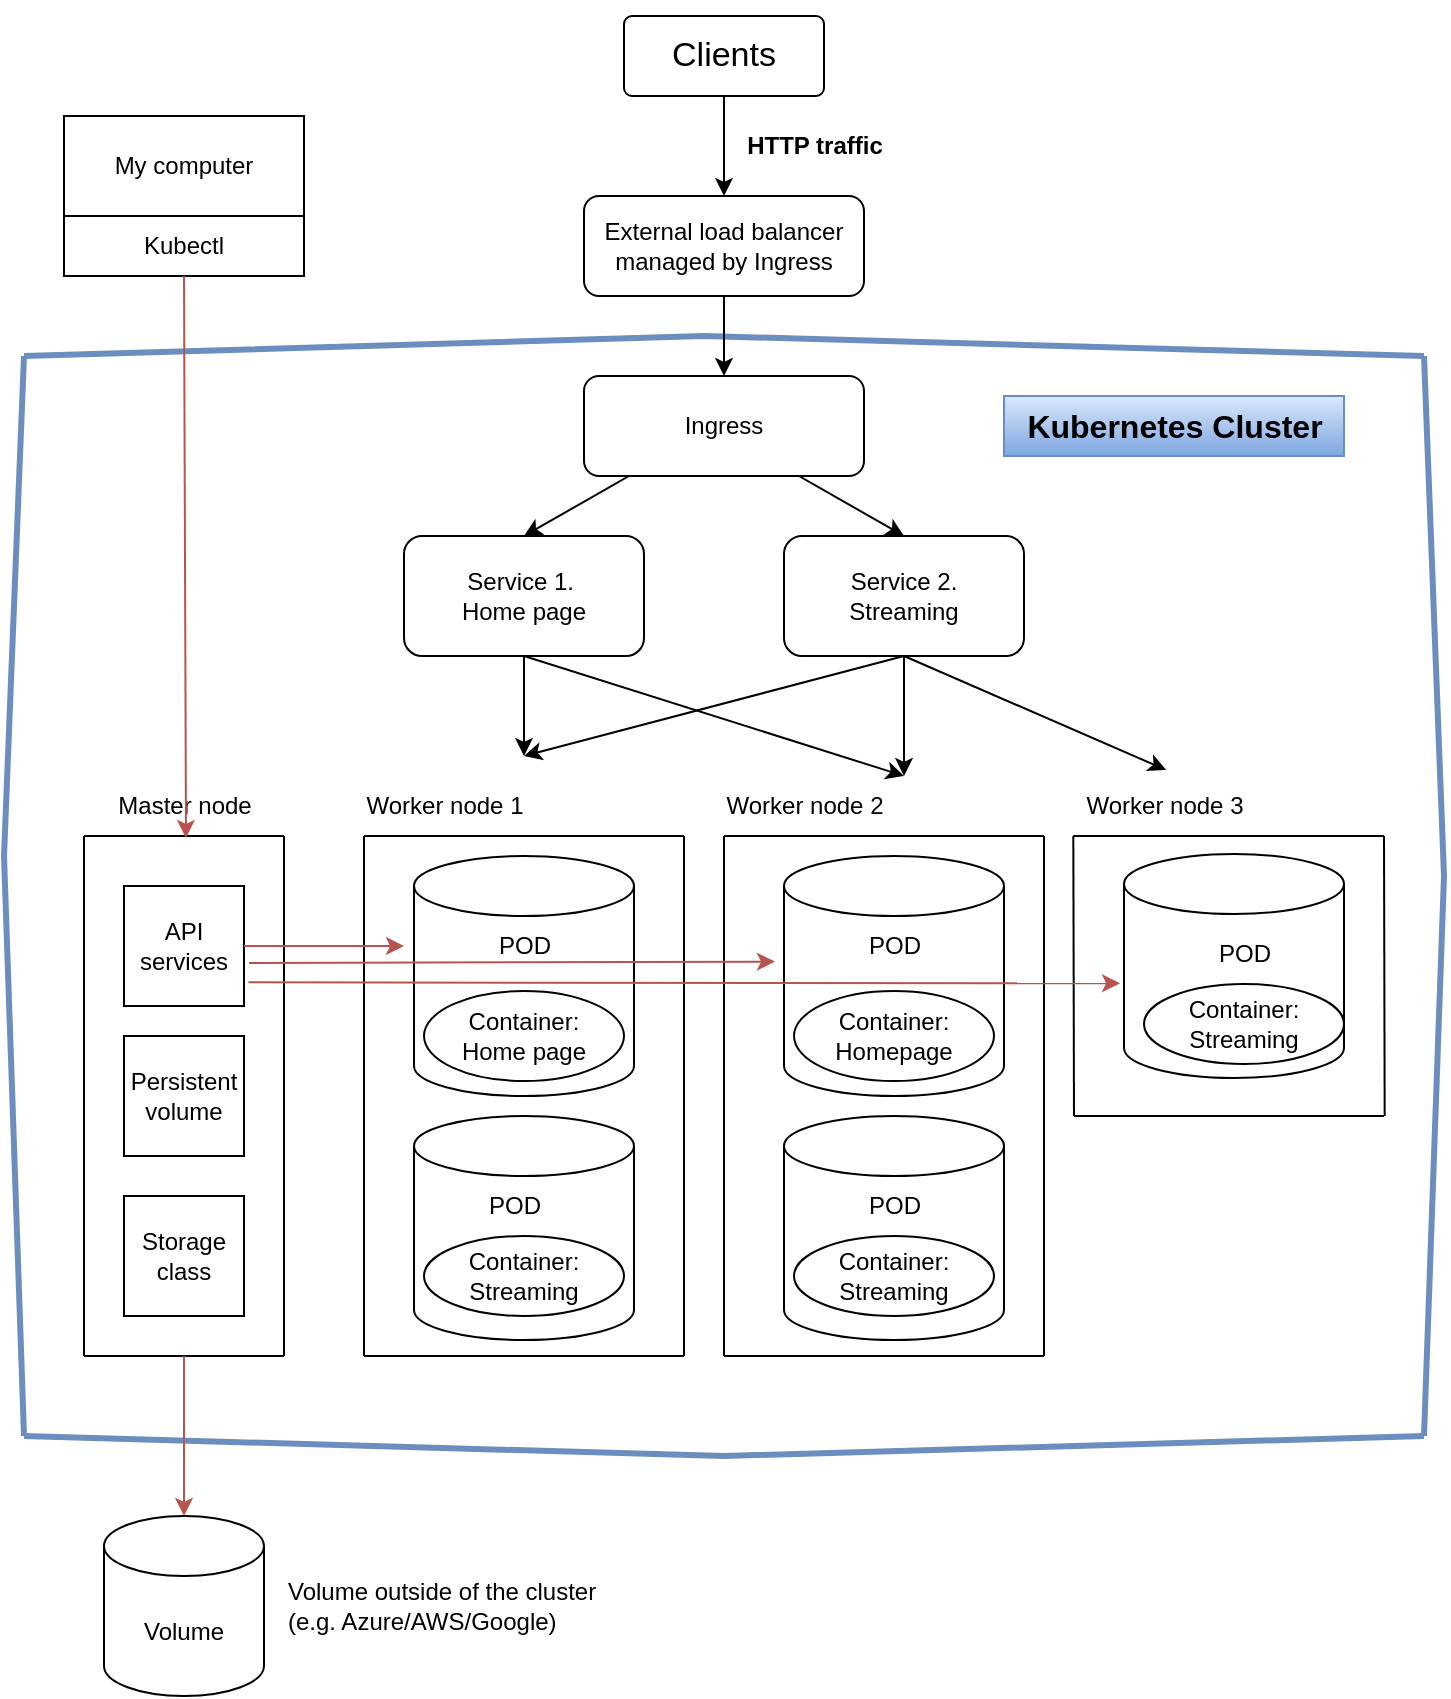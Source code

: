 <mxfile version="21.3.2" type="github">
  <diagram name="Sivu-1" id="sKDdfknFH7Cz9x-xk31o">
    <mxGraphModel dx="1342" dy="854" grid="1" gridSize="10" guides="1" tooltips="1" connect="1" arrows="1" fold="1" page="1" pageScale="1" pageWidth="827" pageHeight="1169" math="0" shadow="0">
      <root>
        <mxCell id="0" />
        <mxCell id="1" parent="0" />
        <mxCell id="ZEjh7lJmkJP0OWDX7xh0-1" value="External load balancer managed by Ingress" style="rounded=1;whiteSpace=wrap;html=1;" parent="1" vertex="1">
          <mxGeometry x="330" y="200" width="140" height="50" as="geometry" />
        </mxCell>
        <mxCell id="ZEjh7lJmkJP0OWDX7xh0-2" value="" style="endArrow=classic;html=1;rounded=0;entryX=0.5;entryY=0;entryDx=0;entryDy=0;" parent="1" target="ZEjh7lJmkJP0OWDX7xh0-1" edge="1">
          <mxGeometry width="50" height="50" relative="1" as="geometry">
            <mxPoint x="400" y="110" as="sourcePoint" />
            <mxPoint x="440" y="260" as="targetPoint" />
          </mxGeometry>
        </mxCell>
        <mxCell id="ZEjh7lJmkJP0OWDX7xh0-4" style="edgeStyle=orthogonalEdgeStyle;rounded=0;orthogonalLoop=1;jettySize=auto;html=1;exitX=0.5;exitY=1;exitDx=0;exitDy=0;" parent="1" edge="1">
          <mxGeometry relative="1" as="geometry">
            <mxPoint x="425.5" y="681" as="sourcePoint" />
            <mxPoint x="425.5" y="681" as="targetPoint" />
          </mxGeometry>
        </mxCell>
        <mxCell id="ZEjh7lJmkJP0OWDX7xh0-7" value="" style="endArrow=classic;html=1;rounded=0;entryX=0.5;entryY=0;entryDx=0;entryDy=0;" parent="1" edge="1" target="ztrkCr3DdEQu6RkhGDGT-4">
          <mxGeometry width="50" height="50" relative="1" as="geometry">
            <mxPoint x="420" y="330" as="sourcePoint" />
            <mxPoint x="401.2" y="314.96" as="targetPoint" />
          </mxGeometry>
        </mxCell>
        <mxCell id="ZEjh7lJmkJP0OWDX7xh0-8" value="&lt;br&gt;&lt;br&gt;&lt;br&gt;&lt;br&gt;&lt;br&gt;&lt;br&gt;&lt;br&gt;&lt;br&gt;" style="shape=cylinder3;whiteSpace=wrap;html=1;boundedLbl=1;backgroundOutline=1;size=15;" parent="1" vertex="1">
          <mxGeometry x="245" y="530" width="110" height="120" as="geometry" />
        </mxCell>
        <mxCell id="ZEjh7lJmkJP0OWDX7xh0-11" value="Clients" style="rounded=1;arcSize=10;whiteSpace=wrap;html=1;align=center;fontSize=17;" parent="1" vertex="1">
          <mxGeometry x="350" y="110" width="100" height="40" as="geometry" />
        </mxCell>
        <mxCell id="ZEjh7lJmkJP0OWDX7xh0-13" value="HTTP traffic" style="text;html=1;align=center;verticalAlign=middle;resizable=0;points=[];autosize=1;strokeColor=none;fillColor=none;fontStyle=1" parent="1" vertex="1">
          <mxGeometry x="400" y="160" width="90" height="30" as="geometry" />
        </mxCell>
        <mxCell id="ZEjh7lJmkJP0OWDX7xh0-15" value="Service 1.&amp;nbsp;&lt;br&gt;Home page" style="rounded=1;whiteSpace=wrap;html=1;" parent="1" vertex="1">
          <mxGeometry x="240" y="370" width="120" height="60" as="geometry" />
        </mxCell>
        <mxCell id="ZEjh7lJmkJP0OWDX7xh0-16" value="&lt;br&gt;&lt;br&gt;" style="shape=cylinder3;whiteSpace=wrap;html=1;boundedLbl=1;backgroundOutline=1;size=15;" parent="1" vertex="1">
          <mxGeometry x="245" y="660" width="110" height="112" as="geometry" />
        </mxCell>
        <mxCell id="ZEjh7lJmkJP0OWDX7xh0-18" value="Container:&lt;br&gt;Home page" style="ellipse;whiteSpace=wrap;html=1;align=center;newEdgeStyle={&quot;edgeStyle&quot;:&quot;entityRelationEdgeStyle&quot;,&quot;startArrow&quot;:&quot;none&quot;,&quot;endArrow&quot;:&quot;none&quot;,&quot;segment&quot;:10,&quot;curved&quot;:1,&quot;sourcePerimeterSpacing&quot;:0,&quot;targetPerimeterSpacing&quot;:0};treeFolding=1;treeMoving=1;" parent="1" vertex="1">
          <mxGeometry x="250" y="597.5" width="100" height="45" as="geometry" />
        </mxCell>
        <mxCell id="ZEjh7lJmkJP0OWDX7xh0-19" value="Container:&lt;br&gt;Streaming" style="ellipse;whiteSpace=wrap;html=1;align=center;newEdgeStyle={&quot;edgeStyle&quot;:&quot;entityRelationEdgeStyle&quot;,&quot;startArrow&quot;:&quot;none&quot;,&quot;endArrow&quot;:&quot;none&quot;,&quot;segment&quot;:10,&quot;curved&quot;:1,&quot;sourcePerimeterSpacing&quot;:0,&quot;targetPerimeterSpacing&quot;:0};treeFolding=1;treeMoving=1;" parent="1" vertex="1">
          <mxGeometry x="250" y="720" width="100" height="40" as="geometry" />
        </mxCell>
        <mxCell id="ztrkCr3DdEQu6RkhGDGT-3" value="" style="endArrow=classic;html=1;rounded=0;exitX=0.5;exitY=1;exitDx=0;exitDy=0;" edge="1" parent="1" source="ZEjh7lJmkJP0OWDX7xh0-15">
          <mxGeometry width="50" height="50" relative="1" as="geometry">
            <mxPoint x="410" y="260" as="sourcePoint" />
            <mxPoint x="300" y="480" as="targetPoint" />
          </mxGeometry>
        </mxCell>
        <mxCell id="ztrkCr3DdEQu6RkhGDGT-4" value="Service 2.&lt;br&gt;Streaming" style="rounded=1;whiteSpace=wrap;html=1;" vertex="1" parent="1">
          <mxGeometry x="430" y="370" width="120" height="60" as="geometry" />
        </mxCell>
        <mxCell id="ztrkCr3DdEQu6RkhGDGT-6" value="" style="endArrow=classic;html=1;rounded=0;entryX=0.5;entryY=0;entryDx=0;entryDy=0;" edge="1" parent="1" target="ZEjh7lJmkJP0OWDX7xh0-15">
          <mxGeometry width="50" height="50" relative="1" as="geometry">
            <mxPoint x="370" y="330" as="sourcePoint" />
            <mxPoint x="447" y="330" as="targetPoint" />
          </mxGeometry>
        </mxCell>
        <mxCell id="ztrkCr3DdEQu6RkhGDGT-12" value="" style="endArrow=classic;html=1;rounded=0;exitX=0.5;exitY=1;exitDx=0;exitDy=0;entryX=0.5;entryY=0;entryDx=0;entryDy=0;entryPerimeter=0;" edge="1" parent="1" source="ztrkCr3DdEQu6RkhGDGT-4">
          <mxGeometry width="50" height="50" relative="1" as="geometry">
            <mxPoint x="490" y="380" as="sourcePoint" />
            <mxPoint x="490.0" y="490" as="targetPoint" />
          </mxGeometry>
        </mxCell>
        <mxCell id="ztrkCr3DdEQu6RkhGDGT-13" value="Worker node 1" style="text;html=1;align=center;verticalAlign=middle;resizable=0;points=[];autosize=1;strokeColor=none;fillColor=none;" vertex="1" parent="1">
          <mxGeometry x="210" y="490" width="100" height="30" as="geometry" />
        </mxCell>
        <mxCell id="ztrkCr3DdEQu6RkhGDGT-14" value="Worker node 2" style="text;html=1;align=center;verticalAlign=middle;resizable=0;points=[];autosize=1;strokeColor=none;fillColor=none;" vertex="1" parent="1">
          <mxGeometry x="390" y="490" width="100" height="30" as="geometry" />
        </mxCell>
        <mxCell id="ztrkCr3DdEQu6RkhGDGT-15" style="edgeStyle=orthogonalEdgeStyle;rounded=0;orthogonalLoop=1;jettySize=auto;html=1;exitX=0.5;exitY=1;exitDx=0;exitDy=0;" edge="1" parent="1">
          <mxGeometry relative="1" as="geometry">
            <mxPoint x="610.5" y="681" as="sourcePoint" />
            <mxPoint x="610.5" y="681" as="targetPoint" />
          </mxGeometry>
        </mxCell>
        <mxCell id="ztrkCr3DdEQu6RkhGDGT-16" value="&lt;br&gt;&lt;br&gt;" style="shape=cylinder3;whiteSpace=wrap;html=1;boundedLbl=1;backgroundOutline=1;size=15;" vertex="1" parent="1">
          <mxGeometry x="430" y="530" width="110" height="120" as="geometry" />
        </mxCell>
        <mxCell id="ztrkCr3DdEQu6RkhGDGT-17" value="&lt;br&gt;&lt;br&gt;" style="shape=cylinder3;whiteSpace=wrap;html=1;boundedLbl=1;backgroundOutline=1;size=15;" vertex="1" parent="1">
          <mxGeometry x="430" y="660" width="110" height="112" as="geometry" />
        </mxCell>
        <mxCell id="ztrkCr3DdEQu6RkhGDGT-18" value="Container:&lt;br&gt;Homepage" style="ellipse;whiteSpace=wrap;html=1;align=center;newEdgeStyle={&quot;edgeStyle&quot;:&quot;entityRelationEdgeStyle&quot;,&quot;startArrow&quot;:&quot;none&quot;,&quot;endArrow&quot;:&quot;none&quot;,&quot;segment&quot;:10,&quot;curved&quot;:1,&quot;sourcePerimeterSpacing&quot;:0,&quot;targetPerimeterSpacing&quot;:0};treeFolding=1;treeMoving=1;" vertex="1" parent="1">
          <mxGeometry x="435" y="597.5" width="100" height="45" as="geometry" />
        </mxCell>
        <mxCell id="ztrkCr3DdEQu6RkhGDGT-19" value="Container:&lt;br&gt;Streaming" style="ellipse;whiteSpace=wrap;html=1;align=center;newEdgeStyle={&quot;edgeStyle&quot;:&quot;entityRelationEdgeStyle&quot;,&quot;startArrow&quot;:&quot;none&quot;,&quot;endArrow&quot;:&quot;none&quot;,&quot;segment&quot;:10,&quot;curved&quot;:1,&quot;sourcePerimeterSpacing&quot;:0,&quot;targetPerimeterSpacing&quot;:0};treeFolding=1;treeMoving=1;" vertex="1" parent="1">
          <mxGeometry x="435" y="720" width="100" height="40" as="geometry" />
        </mxCell>
        <mxCell id="ztrkCr3DdEQu6RkhGDGT-20" value="&lt;br&gt;&lt;br&gt;" style="shape=cylinder3;whiteSpace=wrap;html=1;boundedLbl=1;backgroundOutline=1;size=15;" vertex="1" parent="1">
          <mxGeometry x="600" y="529" width="110" height="112" as="geometry" />
        </mxCell>
        <mxCell id="ztrkCr3DdEQu6RkhGDGT-21" value="Container:&lt;br&gt;Streaming" style="ellipse;whiteSpace=wrap;html=1;align=center;newEdgeStyle={&quot;edgeStyle&quot;:&quot;entityRelationEdgeStyle&quot;,&quot;startArrow&quot;:&quot;none&quot;,&quot;endArrow&quot;:&quot;none&quot;,&quot;segment&quot;:10,&quot;curved&quot;:1,&quot;sourcePerimeterSpacing&quot;:0,&quot;targetPerimeterSpacing&quot;:0};treeFolding=1;treeMoving=1;" vertex="1" parent="1">
          <mxGeometry x="610" y="594" width="100" height="40" as="geometry" />
        </mxCell>
        <mxCell id="ztrkCr3DdEQu6RkhGDGT-22" value="" style="endArrow=classic;html=1;rounded=0;exitX=0.5;exitY=1;exitDx=0;exitDy=0;" edge="1" parent="1" source="ztrkCr3DdEQu6RkhGDGT-4">
          <mxGeometry width="50" height="50" relative="1" as="geometry">
            <mxPoint x="310" y="390" as="sourcePoint" />
            <mxPoint x="300" y="480" as="targetPoint" />
          </mxGeometry>
        </mxCell>
        <mxCell id="ztrkCr3DdEQu6RkhGDGT-23" value="" style="endArrow=classic;html=1;rounded=0;exitX=0.5;exitY=1;exitDx=0;exitDy=0;" edge="1" parent="1" source="ZEjh7lJmkJP0OWDX7xh0-15">
          <mxGeometry width="50" height="50" relative="1" as="geometry">
            <mxPoint x="300" y="390" as="sourcePoint" />
            <mxPoint x="490" y="490" as="targetPoint" />
          </mxGeometry>
        </mxCell>
        <mxCell id="ztrkCr3DdEQu6RkhGDGT-24" value="Worker node 3" style="text;html=1;align=center;verticalAlign=middle;resizable=0;points=[];autosize=1;strokeColor=none;fillColor=none;" vertex="1" parent="1">
          <mxGeometry x="570" y="490" width="100" height="30" as="geometry" />
        </mxCell>
        <mxCell id="ztrkCr3DdEQu6RkhGDGT-42" style="edgeStyle=orthogonalEdgeStyle;rounded=0;orthogonalLoop=1;jettySize=auto;html=1;exitX=0.75;exitY=0;exitDx=0;exitDy=0;entryX=0.75;entryY=1;entryDx=0;entryDy=0;" edge="1" parent="1" source="ztrkCr3DdEQu6RkhGDGT-26" target="ztrkCr3DdEQu6RkhGDGT-41">
          <mxGeometry relative="1" as="geometry" />
        </mxCell>
        <mxCell id="ztrkCr3DdEQu6RkhGDGT-26" value="Kubectl" style="rounded=0;whiteSpace=wrap;html=1;" vertex="1" parent="1">
          <mxGeometry x="70" y="210" width="120" height="30" as="geometry" />
        </mxCell>
        <mxCell id="ztrkCr3DdEQu6RkhGDGT-28" value="POD" style="text;html=1;align=center;verticalAlign=middle;resizable=0;points=[];autosize=1;strokeColor=none;fillColor=none;" vertex="1" parent="1">
          <mxGeometry x="275" y="560" width="50" height="30" as="geometry" />
        </mxCell>
        <mxCell id="ztrkCr3DdEQu6RkhGDGT-29" value="POD" style="text;html=1;align=center;verticalAlign=middle;resizable=0;points=[];autosize=1;strokeColor=none;fillColor=none;" vertex="1" parent="1">
          <mxGeometry x="270" y="690" width="50" height="30" as="geometry" />
        </mxCell>
        <mxCell id="ztrkCr3DdEQu6RkhGDGT-30" value="POD" style="text;html=1;align=center;verticalAlign=middle;resizable=0;points=[];autosize=1;strokeColor=none;fillColor=none;" vertex="1" parent="1">
          <mxGeometry x="460" y="560" width="50" height="30" as="geometry" />
        </mxCell>
        <mxCell id="ztrkCr3DdEQu6RkhGDGT-31" value="POD" style="text;html=1;align=center;verticalAlign=middle;resizable=0;points=[];autosize=1;strokeColor=none;fillColor=none;" vertex="1" parent="1">
          <mxGeometry x="460" y="690" width="50" height="30" as="geometry" />
        </mxCell>
        <mxCell id="ztrkCr3DdEQu6RkhGDGT-32" value="POD" style="text;html=1;align=center;verticalAlign=middle;resizable=0;points=[];autosize=1;strokeColor=none;fillColor=none;" vertex="1" parent="1">
          <mxGeometry x="635" y="564" width="50" height="30" as="geometry" />
        </mxCell>
        <mxCell id="ztrkCr3DdEQu6RkhGDGT-33" value="" style="endArrow=classic;html=1;rounded=0;entryX=0.511;entryY=-0.1;entryDx=0;entryDy=0;entryPerimeter=0;exitX=0.5;exitY=1;exitDx=0;exitDy=0;" edge="1" parent="1" source="ztrkCr3DdEQu6RkhGDGT-4" target="ztrkCr3DdEQu6RkhGDGT-24">
          <mxGeometry width="50" height="50" relative="1" as="geometry">
            <mxPoint x="490" y="380" as="sourcePoint" />
            <mxPoint x="500.0" y="500" as="targetPoint" />
          </mxGeometry>
        </mxCell>
        <mxCell id="ztrkCr3DdEQu6RkhGDGT-35" value="" style="endArrow=none;html=1;rounded=0;fillColor=#dae8fc;gradientColor=#7ea6e0;strokeColor=#6c8ebf;strokeWidth=3;" edge="1" parent="1">
          <mxGeometry width="50" height="50" relative="1" as="geometry">
            <mxPoint x="50" y="820" as="sourcePoint" />
            <mxPoint x="50" y="280" as="targetPoint" />
            <Array as="points">
              <mxPoint x="40" y="530" />
            </Array>
          </mxGeometry>
        </mxCell>
        <mxCell id="ztrkCr3DdEQu6RkhGDGT-36" value="" style="endArrow=none;html=1;rounded=0;fillColor=#dae8fc;gradientColor=#7ea6e0;strokeColor=#6c8ebf;strokeWidth=3;" edge="1" parent="1">
          <mxGeometry width="50" height="50" relative="1" as="geometry">
            <mxPoint x="750" y="280" as="sourcePoint" />
            <mxPoint x="50" y="280" as="targetPoint" />
            <Array as="points">
              <mxPoint x="390" y="270" />
            </Array>
          </mxGeometry>
        </mxCell>
        <mxCell id="ztrkCr3DdEQu6RkhGDGT-37" value="" style="endArrow=none;html=1;rounded=0;fillColor=#dae8fc;gradientColor=#7ea6e0;strokeColor=#6c8ebf;strokeWidth=3;" edge="1" parent="1">
          <mxGeometry width="50" height="50" relative="1" as="geometry">
            <mxPoint x="750" y="820" as="sourcePoint" />
            <mxPoint x="750" y="280" as="targetPoint" />
            <Array as="points">
              <mxPoint x="760" y="540" />
            </Array>
          </mxGeometry>
        </mxCell>
        <mxCell id="ztrkCr3DdEQu6RkhGDGT-38" value="" style="endArrow=none;html=1;rounded=0;fillColor=#dae8fc;gradientColor=#7ea6e0;strokeColor=#6c8ebf;strokeWidth=3;" edge="1" parent="1">
          <mxGeometry width="50" height="50" relative="1" as="geometry">
            <mxPoint x="750" y="820" as="sourcePoint" />
            <mxPoint x="50" y="820" as="targetPoint" />
            <Array as="points">
              <mxPoint x="400" y="830" />
            </Array>
          </mxGeometry>
        </mxCell>
        <mxCell id="ztrkCr3DdEQu6RkhGDGT-41" value="My computer" style="rounded=0;whiteSpace=wrap;html=1;" vertex="1" parent="1">
          <mxGeometry x="70" y="160" width="120" height="50" as="geometry" />
        </mxCell>
        <mxCell id="ztrkCr3DdEQu6RkhGDGT-39" value="&lt;b&gt;&lt;font style=&quot;font-size: 16px;&quot;&gt;Kubernetes Cluster&lt;/font&gt;&lt;/b&gt;" style="text;html=1;align=center;verticalAlign=middle;resizable=0;points=[];autosize=1;strokeColor=#6c8ebf;fillColor=#dae8fc;gradientColor=#7ea6e0;" vertex="1" parent="1">
          <mxGeometry x="540" y="300" width="170" height="30" as="geometry" />
        </mxCell>
        <mxCell id="ztrkCr3DdEQu6RkhGDGT-43" value="" style="endArrow=none;html=1;rounded=0;" edge="1" parent="1">
          <mxGeometry width="50" height="50" relative="1" as="geometry">
            <mxPoint x="220" y="780" as="sourcePoint" />
            <mxPoint x="220" y="520" as="targetPoint" />
            <Array as="points">
              <mxPoint x="220" y="780" />
            </Array>
          </mxGeometry>
        </mxCell>
        <mxCell id="ztrkCr3DdEQu6RkhGDGT-44" value="" style="endArrow=none;html=1;rounded=0;" edge="1" parent="1">
          <mxGeometry width="50" height="50" relative="1" as="geometry">
            <mxPoint x="380" y="780" as="sourcePoint" />
            <mxPoint x="380" y="520" as="targetPoint" />
            <Array as="points">
              <mxPoint x="380" y="780" />
            </Array>
          </mxGeometry>
        </mxCell>
        <mxCell id="ztrkCr3DdEQu6RkhGDGT-46" value="" style="endArrow=none;html=1;rounded=0;" edge="1" parent="1">
          <mxGeometry width="50" height="50" relative="1" as="geometry">
            <mxPoint x="220" y="520" as="sourcePoint" />
            <mxPoint x="380" y="520" as="targetPoint" />
          </mxGeometry>
        </mxCell>
        <mxCell id="ztrkCr3DdEQu6RkhGDGT-47" value="" style="endArrow=none;html=1;rounded=0;" edge="1" parent="1">
          <mxGeometry width="50" height="50" relative="1" as="geometry">
            <mxPoint x="220" y="780" as="sourcePoint" />
            <mxPoint x="380" y="780" as="targetPoint" />
          </mxGeometry>
        </mxCell>
        <mxCell id="ztrkCr3DdEQu6RkhGDGT-48" value="" style="endArrow=none;html=1;rounded=0;" edge="1" parent="1">
          <mxGeometry width="50" height="50" relative="1" as="geometry">
            <mxPoint x="400" y="780" as="sourcePoint" />
            <mxPoint x="400" y="520" as="targetPoint" />
            <Array as="points">
              <mxPoint x="400" y="780" />
            </Array>
          </mxGeometry>
        </mxCell>
        <mxCell id="ztrkCr3DdEQu6RkhGDGT-49" value="" style="endArrow=none;html=1;rounded=0;" edge="1" parent="1">
          <mxGeometry width="50" height="50" relative="1" as="geometry">
            <mxPoint x="560" y="780" as="sourcePoint" />
            <mxPoint x="560" y="520" as="targetPoint" />
            <Array as="points">
              <mxPoint x="560" y="780" />
            </Array>
          </mxGeometry>
        </mxCell>
        <mxCell id="ztrkCr3DdEQu6RkhGDGT-50" value="" style="endArrow=none;html=1;rounded=0;" edge="1" parent="1">
          <mxGeometry width="50" height="50" relative="1" as="geometry">
            <mxPoint x="400" y="520" as="sourcePoint" />
            <mxPoint x="560" y="520" as="targetPoint" />
          </mxGeometry>
        </mxCell>
        <mxCell id="ztrkCr3DdEQu6RkhGDGT-51" value="" style="endArrow=none;html=1;rounded=0;" edge="1" parent="1">
          <mxGeometry width="50" height="50" relative="1" as="geometry">
            <mxPoint x="400" y="780" as="sourcePoint" />
            <mxPoint x="560" y="780" as="targetPoint" />
          </mxGeometry>
        </mxCell>
        <mxCell id="ztrkCr3DdEQu6RkhGDGT-52" value="" style="endArrow=none;html=1;rounded=0;" edge="1" parent="1">
          <mxGeometry width="50" height="50" relative="1" as="geometry">
            <mxPoint x="575" y="660" as="sourcePoint" />
            <mxPoint x="574.66" y="520" as="targetPoint" />
            <Array as="points" />
          </mxGeometry>
        </mxCell>
        <mxCell id="ztrkCr3DdEQu6RkhGDGT-54" value="" style="endArrow=none;html=1;rounded=0;" edge="1" parent="1">
          <mxGeometry width="50" height="50" relative="1" as="geometry">
            <mxPoint x="574.66" y="520" as="sourcePoint" />
            <mxPoint x="730" y="520" as="targetPoint" />
          </mxGeometry>
        </mxCell>
        <mxCell id="ztrkCr3DdEQu6RkhGDGT-55" value="" style="endArrow=none;html=1;rounded=0;" edge="1" parent="1">
          <mxGeometry width="50" height="50" relative="1" as="geometry">
            <mxPoint x="575.0" y="660" as="sourcePoint" />
            <mxPoint x="730" y="660" as="targetPoint" />
            <Array as="points">
              <mxPoint x="650.34" y="660" />
            </Array>
          </mxGeometry>
        </mxCell>
        <mxCell id="ztrkCr3DdEQu6RkhGDGT-56" value="" style="endArrow=none;html=1;rounded=0;" edge="1" parent="1">
          <mxGeometry width="50" height="50" relative="1" as="geometry">
            <mxPoint x="730.34" y="660" as="sourcePoint" />
            <mxPoint x="730.0" y="520" as="targetPoint" />
            <Array as="points" />
          </mxGeometry>
        </mxCell>
        <mxCell id="ztrkCr3DdEQu6RkhGDGT-57" value="Volume" style="shape=cylinder3;whiteSpace=wrap;html=1;boundedLbl=1;backgroundOutline=1;size=15;" vertex="1" parent="1">
          <mxGeometry x="90" y="860" width="80" height="90" as="geometry" />
        </mxCell>
        <mxCell id="ztrkCr3DdEQu6RkhGDGT-62" value="" style="endArrow=none;html=1;rounded=0;" edge="1" parent="1">
          <mxGeometry width="50" height="50" relative="1" as="geometry">
            <mxPoint x="80" y="780" as="sourcePoint" />
            <mxPoint x="80" y="520" as="targetPoint" />
            <Array as="points">
              <mxPoint x="80" y="780" />
            </Array>
          </mxGeometry>
        </mxCell>
        <mxCell id="ztrkCr3DdEQu6RkhGDGT-64" value="" style="endArrow=none;html=1;rounded=0;" edge="1" parent="1">
          <mxGeometry width="50" height="50" relative="1" as="geometry">
            <mxPoint x="80" y="520" as="sourcePoint" />
            <mxPoint x="180" y="520" as="targetPoint" />
          </mxGeometry>
        </mxCell>
        <mxCell id="ztrkCr3DdEQu6RkhGDGT-65" value="" style="endArrow=none;html=1;rounded=0;" edge="1" parent="1">
          <mxGeometry width="50" height="50" relative="1" as="geometry">
            <mxPoint x="80" y="780" as="sourcePoint" />
            <mxPoint x="180" y="780" as="targetPoint" />
          </mxGeometry>
        </mxCell>
        <mxCell id="ztrkCr3DdEQu6RkhGDGT-66" value="" style="endArrow=none;html=1;rounded=0;" edge="1" parent="1">
          <mxGeometry width="50" height="50" relative="1" as="geometry">
            <mxPoint x="180" y="780" as="sourcePoint" />
            <mxPoint x="180" y="520" as="targetPoint" />
            <Array as="points">
              <mxPoint x="180" y="780" />
            </Array>
          </mxGeometry>
        </mxCell>
        <mxCell id="ztrkCr3DdEQu6RkhGDGT-67" value="Master node" style="text;html=1;align=center;verticalAlign=middle;resizable=0;points=[];autosize=1;strokeColor=none;fillColor=none;" vertex="1" parent="1">
          <mxGeometry x="85" y="490" width="90" height="30" as="geometry" />
        </mxCell>
        <mxCell id="ztrkCr3DdEQu6RkhGDGT-68" value="API services" style="rounded=0;whiteSpace=wrap;html=1;" vertex="1" parent="1">
          <mxGeometry x="100" y="545" width="60" height="60" as="geometry" />
        </mxCell>
        <mxCell id="ztrkCr3DdEQu6RkhGDGT-69" value="" style="endArrow=classic;html=1;rounded=0;exitX=1;exitY=0.5;exitDx=0;exitDy=0;fillColor=#f8cecc;gradientColor=#ea6b66;strokeColor=#b85450;" edge="1" parent="1" source="ztrkCr3DdEQu6RkhGDGT-68">
          <mxGeometry width="50" height="50" relative="1" as="geometry">
            <mxPoint x="290" y="620" as="sourcePoint" />
            <mxPoint x="240" y="575" as="targetPoint" />
          </mxGeometry>
        </mxCell>
        <mxCell id="ztrkCr3DdEQu6RkhGDGT-70" value="" style="endArrow=classic;html=1;rounded=0;exitX=1.042;exitY=0.641;exitDx=0;exitDy=0;entryX=-0.041;entryY=0.44;entryDx=0;entryDy=0;entryPerimeter=0;fillColor=#f8cecc;gradientColor=#ea6b66;strokeColor=#b85450;exitPerimeter=0;" edge="1" parent="1" source="ztrkCr3DdEQu6RkhGDGT-68" target="ztrkCr3DdEQu6RkhGDGT-16">
          <mxGeometry width="50" height="50" relative="1" as="geometry">
            <mxPoint x="170" y="584" as="sourcePoint" />
            <mxPoint x="400" y="584" as="targetPoint" />
          </mxGeometry>
        </mxCell>
        <mxCell id="ztrkCr3DdEQu6RkhGDGT-72" value="" style="endArrow=classic;html=1;rounded=0;exitX=0.5;exitY=1;exitDx=0;exitDy=0;fillColor=#f8cecc;gradientColor=#ea6b66;strokeColor=#b85450;entryX=0.511;entryY=1.033;entryDx=0;entryDy=0;entryPerimeter=0;" edge="1" parent="1" source="ztrkCr3DdEQu6RkhGDGT-26" target="ztrkCr3DdEQu6RkhGDGT-67">
          <mxGeometry width="50" height="50" relative="1" as="geometry">
            <mxPoint x="180" y="585" as="sourcePoint" />
            <mxPoint x="250" y="585" as="targetPoint" />
          </mxGeometry>
        </mxCell>
        <mxCell id="ztrkCr3DdEQu6RkhGDGT-71" value="" style="endArrow=classic;html=1;rounded=0;exitX=1.037;exitY=0.803;exitDx=0;exitDy=0;entryX=-0.018;entryY=0.577;entryDx=0;entryDy=0;entryPerimeter=0;fillColor=#f8cecc;gradientColor=#ea6b66;strokeColor=#b85450;exitPerimeter=0;" edge="1" parent="1" source="ztrkCr3DdEQu6RkhGDGT-68" target="ztrkCr3DdEQu6RkhGDGT-20">
          <mxGeometry width="50" height="50" relative="1" as="geometry">
            <mxPoint x="170" y="593.17" as="sourcePoint" />
            <mxPoint x="570" y="593" as="targetPoint" />
          </mxGeometry>
        </mxCell>
        <mxCell id="ztrkCr3DdEQu6RkhGDGT-73" value="Persistent volume" style="rounded=0;whiteSpace=wrap;html=1;" vertex="1" parent="1">
          <mxGeometry x="100" y="620" width="60" height="60" as="geometry" />
        </mxCell>
        <mxCell id="ztrkCr3DdEQu6RkhGDGT-76" value="Volume outside of the cluster&lt;br&gt;(e.g. Azure/AWS/Google)" style="text;html=1;align=left;verticalAlign=middle;resizable=0;points=[];autosize=1;strokeColor=none;fillColor=none;" vertex="1" parent="1">
          <mxGeometry x="180" y="885" width="180" height="40" as="geometry" />
        </mxCell>
        <mxCell id="ztrkCr3DdEQu6RkhGDGT-77" value="Storage class" style="rounded=0;whiteSpace=wrap;html=1;" vertex="1" parent="1">
          <mxGeometry x="100" y="700" width="60" height="60" as="geometry" />
        </mxCell>
        <mxCell id="ztrkCr3DdEQu6RkhGDGT-83" value="" style="endArrow=classic;html=1;rounded=0;entryX=0.5;entryY=0;entryDx=0;entryDy=0;entryPerimeter=0;fillColor=#f8cecc;strokeColor=#b85450;gradientColor=#ea6b66;" edge="1" parent="1" target="ztrkCr3DdEQu6RkhGDGT-57">
          <mxGeometry width="50" height="50" relative="1" as="geometry">
            <mxPoint x="130" y="780" as="sourcePoint" />
            <mxPoint x="330" y="620" as="targetPoint" />
          </mxGeometry>
        </mxCell>
        <mxCell id="ztrkCr3DdEQu6RkhGDGT-95" value="Ingress" style="rounded=1;whiteSpace=wrap;html=1;" vertex="1" parent="1">
          <mxGeometry x="330" y="290" width="140" height="50" as="geometry" />
        </mxCell>
        <mxCell id="ztrkCr3DdEQu6RkhGDGT-96" value="" style="endArrow=classic;html=1;rounded=0;exitX=0.5;exitY=1;exitDx=0;exitDy=0;entryX=0.5;entryY=0;entryDx=0;entryDy=0;" edge="1" parent="1" source="ZEjh7lJmkJP0OWDX7xh0-1" target="ztrkCr3DdEQu6RkhGDGT-95">
          <mxGeometry width="50" height="50" relative="1" as="geometry">
            <mxPoint x="280" y="530" as="sourcePoint" />
            <mxPoint x="330" y="480" as="targetPoint" />
          </mxGeometry>
        </mxCell>
      </root>
    </mxGraphModel>
  </diagram>
</mxfile>
